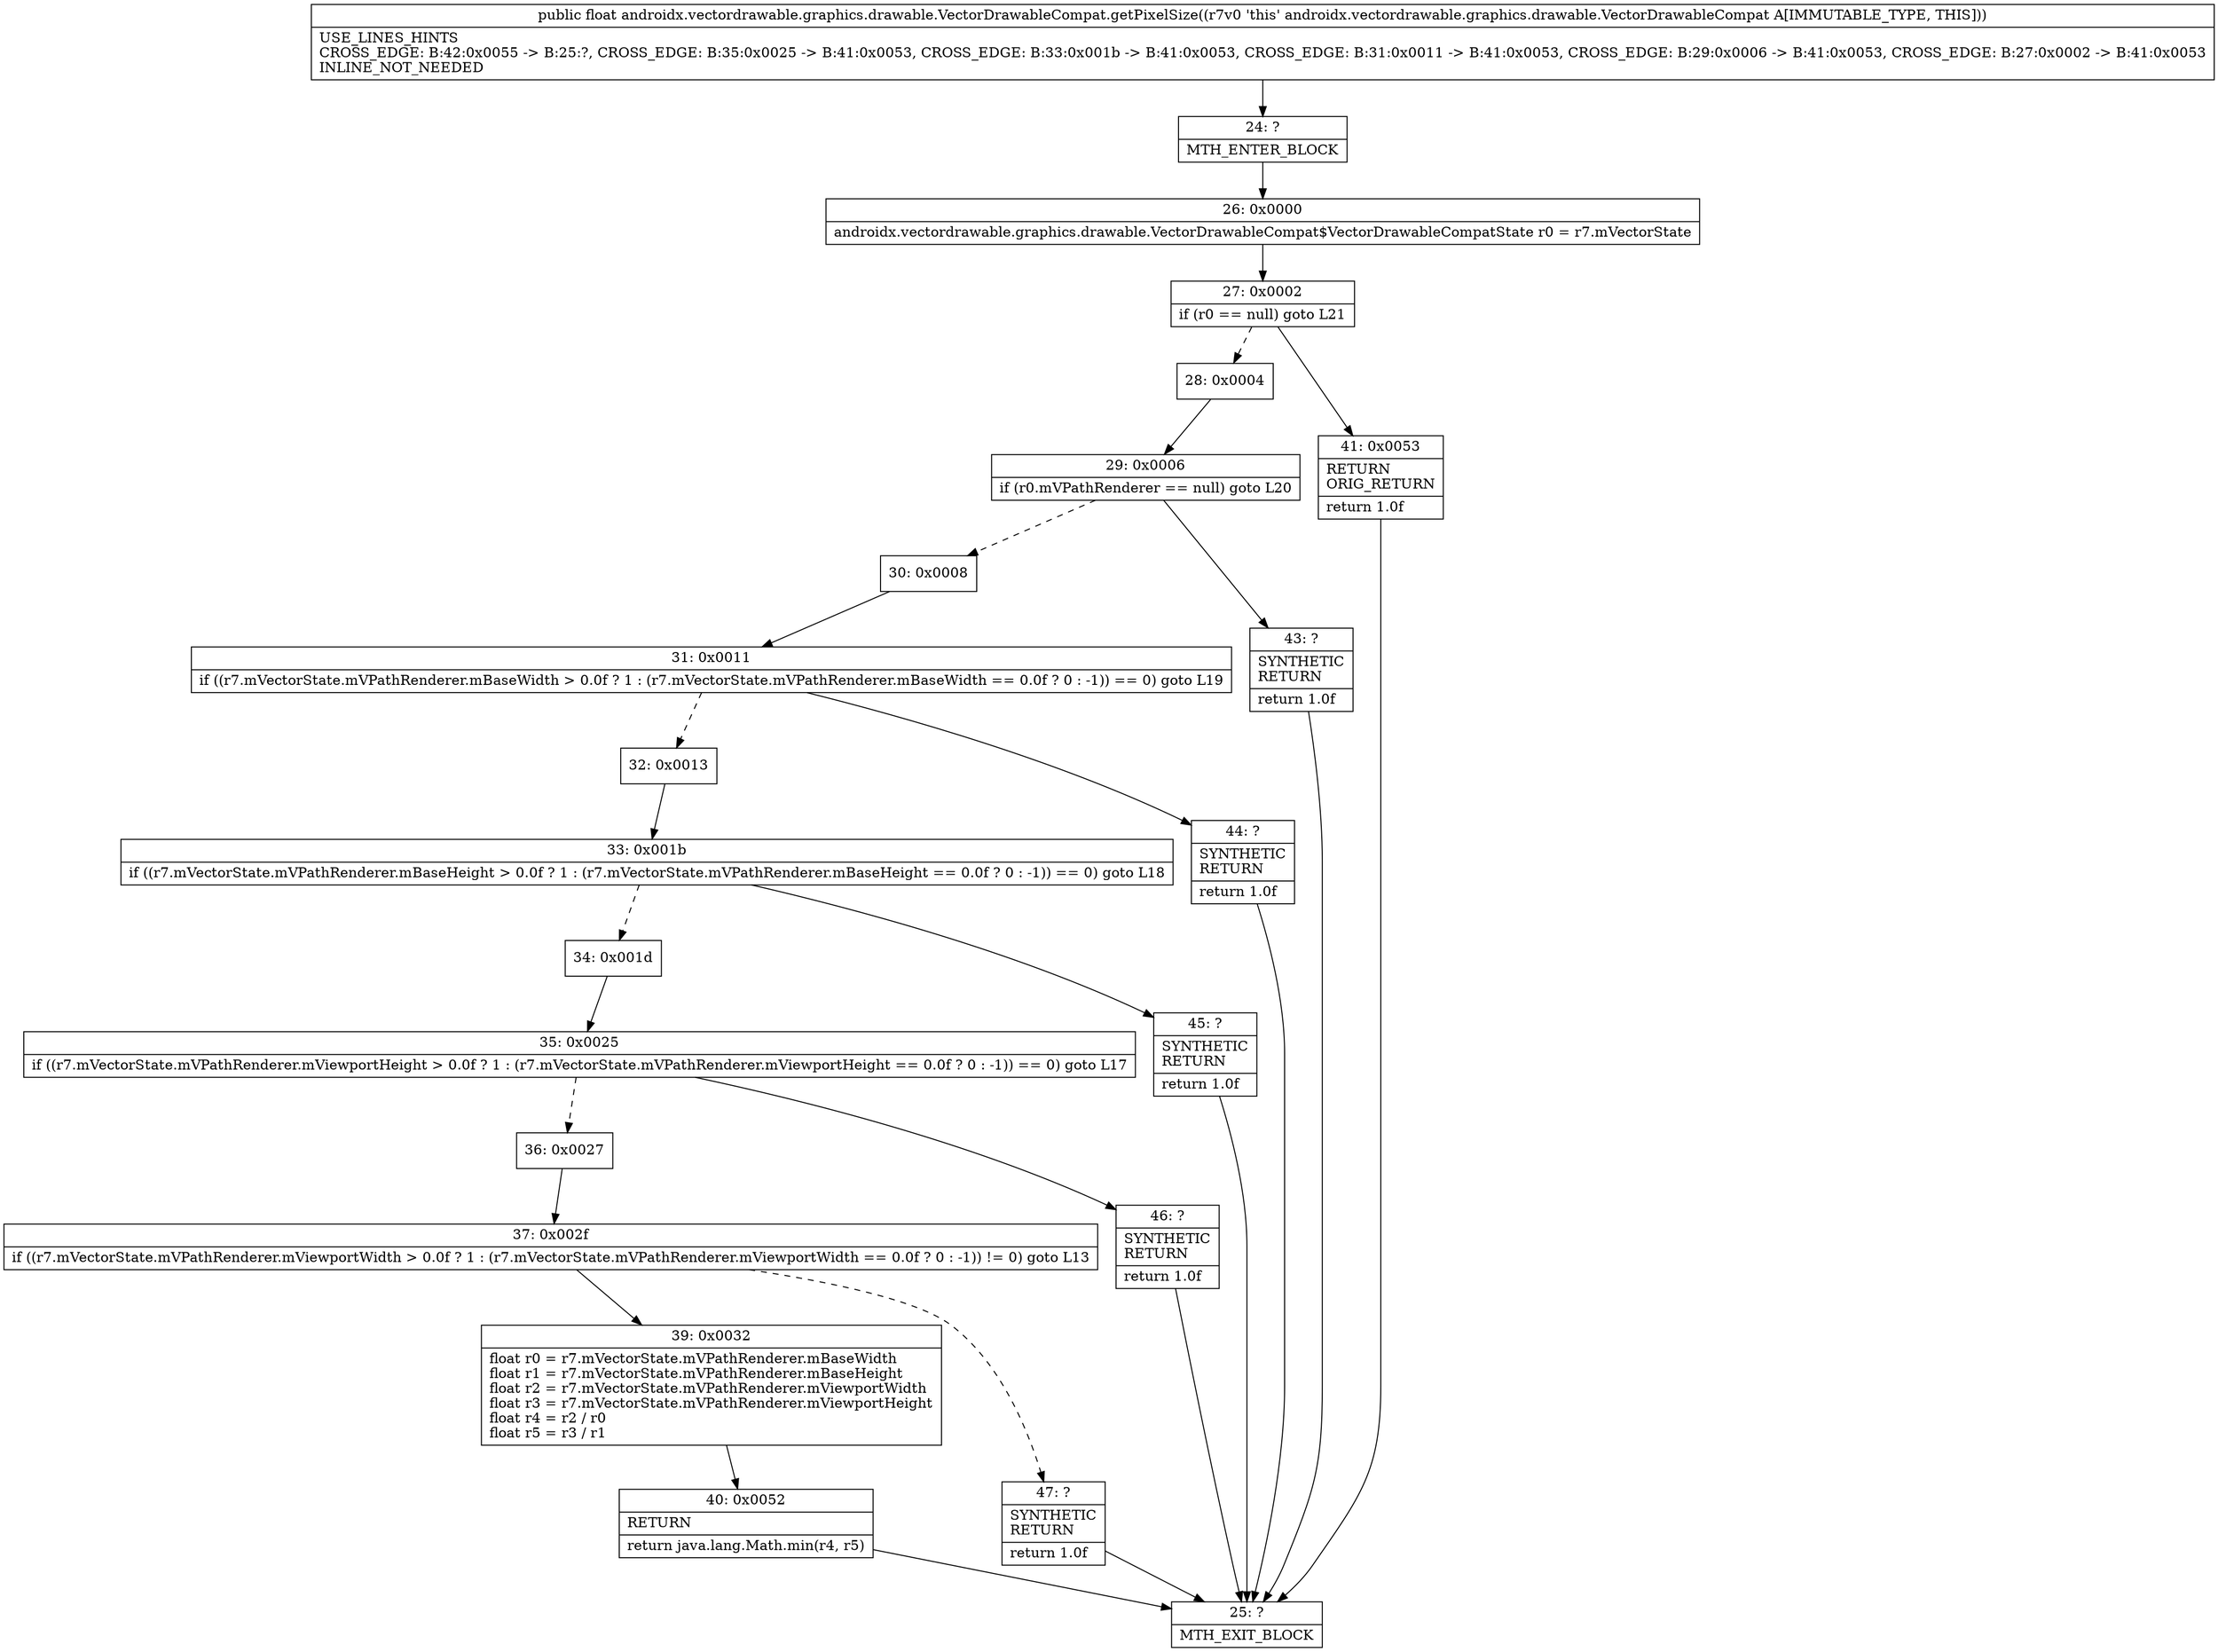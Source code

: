 digraph "CFG forandroidx.vectordrawable.graphics.drawable.VectorDrawableCompat.getPixelSize()F" {
Node_24 [shape=record,label="{24\:\ ?|MTH_ENTER_BLOCK\l}"];
Node_26 [shape=record,label="{26\:\ 0x0000|androidx.vectordrawable.graphics.drawable.VectorDrawableCompat$VectorDrawableCompatState r0 = r7.mVectorState\l}"];
Node_27 [shape=record,label="{27\:\ 0x0002|if (r0 == null) goto L21\l}"];
Node_28 [shape=record,label="{28\:\ 0x0004}"];
Node_29 [shape=record,label="{29\:\ 0x0006|if (r0.mVPathRenderer == null) goto L20\l}"];
Node_30 [shape=record,label="{30\:\ 0x0008}"];
Node_31 [shape=record,label="{31\:\ 0x0011|if ((r7.mVectorState.mVPathRenderer.mBaseWidth \> 0.0f ? 1 : (r7.mVectorState.mVPathRenderer.mBaseWidth == 0.0f ? 0 : \-1)) == 0) goto L19\l}"];
Node_32 [shape=record,label="{32\:\ 0x0013}"];
Node_33 [shape=record,label="{33\:\ 0x001b|if ((r7.mVectorState.mVPathRenderer.mBaseHeight \> 0.0f ? 1 : (r7.mVectorState.mVPathRenderer.mBaseHeight == 0.0f ? 0 : \-1)) == 0) goto L18\l}"];
Node_34 [shape=record,label="{34\:\ 0x001d}"];
Node_35 [shape=record,label="{35\:\ 0x0025|if ((r7.mVectorState.mVPathRenderer.mViewportHeight \> 0.0f ? 1 : (r7.mVectorState.mVPathRenderer.mViewportHeight == 0.0f ? 0 : \-1)) == 0) goto L17\l}"];
Node_36 [shape=record,label="{36\:\ 0x0027}"];
Node_37 [shape=record,label="{37\:\ 0x002f|if ((r7.mVectorState.mVPathRenderer.mViewportWidth \> 0.0f ? 1 : (r7.mVectorState.mVPathRenderer.mViewportWidth == 0.0f ? 0 : \-1)) != 0) goto L13\l}"];
Node_39 [shape=record,label="{39\:\ 0x0032|float r0 = r7.mVectorState.mVPathRenderer.mBaseWidth\lfloat r1 = r7.mVectorState.mVPathRenderer.mBaseHeight\lfloat r2 = r7.mVectorState.mVPathRenderer.mViewportWidth\lfloat r3 = r7.mVectorState.mVPathRenderer.mViewportHeight\lfloat r4 = r2 \/ r0\lfloat r5 = r3 \/ r1\l}"];
Node_40 [shape=record,label="{40\:\ 0x0052|RETURN\l|return java.lang.Math.min(r4, r5)\l}"];
Node_25 [shape=record,label="{25\:\ ?|MTH_EXIT_BLOCK\l}"];
Node_47 [shape=record,label="{47\:\ ?|SYNTHETIC\lRETURN\l|return 1.0f\l}"];
Node_46 [shape=record,label="{46\:\ ?|SYNTHETIC\lRETURN\l|return 1.0f\l}"];
Node_45 [shape=record,label="{45\:\ ?|SYNTHETIC\lRETURN\l|return 1.0f\l}"];
Node_44 [shape=record,label="{44\:\ ?|SYNTHETIC\lRETURN\l|return 1.0f\l}"];
Node_43 [shape=record,label="{43\:\ ?|SYNTHETIC\lRETURN\l|return 1.0f\l}"];
Node_41 [shape=record,label="{41\:\ 0x0053|RETURN\lORIG_RETURN\l|return 1.0f\l}"];
MethodNode[shape=record,label="{public float androidx.vectordrawable.graphics.drawable.VectorDrawableCompat.getPixelSize((r7v0 'this' androidx.vectordrawable.graphics.drawable.VectorDrawableCompat A[IMMUTABLE_TYPE, THIS]))  | USE_LINES_HINTS\lCROSS_EDGE: B:42:0x0055 \-\> B:25:?, CROSS_EDGE: B:35:0x0025 \-\> B:41:0x0053, CROSS_EDGE: B:33:0x001b \-\> B:41:0x0053, CROSS_EDGE: B:31:0x0011 \-\> B:41:0x0053, CROSS_EDGE: B:29:0x0006 \-\> B:41:0x0053, CROSS_EDGE: B:27:0x0002 \-\> B:41:0x0053\lINLINE_NOT_NEEDED\l}"];
MethodNode -> Node_24;Node_24 -> Node_26;
Node_26 -> Node_27;
Node_27 -> Node_28[style=dashed];
Node_27 -> Node_41;
Node_28 -> Node_29;
Node_29 -> Node_30[style=dashed];
Node_29 -> Node_43;
Node_30 -> Node_31;
Node_31 -> Node_32[style=dashed];
Node_31 -> Node_44;
Node_32 -> Node_33;
Node_33 -> Node_34[style=dashed];
Node_33 -> Node_45;
Node_34 -> Node_35;
Node_35 -> Node_36[style=dashed];
Node_35 -> Node_46;
Node_36 -> Node_37;
Node_37 -> Node_39;
Node_37 -> Node_47[style=dashed];
Node_39 -> Node_40;
Node_40 -> Node_25;
Node_47 -> Node_25;
Node_46 -> Node_25;
Node_45 -> Node_25;
Node_44 -> Node_25;
Node_43 -> Node_25;
Node_41 -> Node_25;
}

